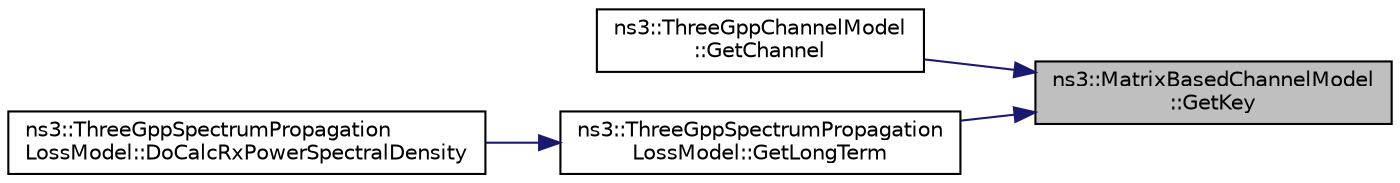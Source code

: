 digraph "ns3::MatrixBasedChannelModel::GetKey"
{
 // LATEX_PDF_SIZE
  edge [fontname="Helvetica",fontsize="10",labelfontname="Helvetica",labelfontsize="10"];
  node [fontname="Helvetica",fontsize="10",shape=record];
  rankdir="RL";
  Node1 [label="ns3::MatrixBasedChannelModel\l::GetKey",height=0.2,width=0.4,color="black", fillcolor="grey75", style="filled", fontcolor="black",tooltip="Calculate the channel key using the Cantor function."];
  Node1 -> Node2 [dir="back",color="midnightblue",fontsize="10",style="solid",fontname="Helvetica"];
  Node2 [label="ns3::ThreeGppChannelModel\l::GetChannel",height=0.2,width=0.4,color="black", fillcolor="white", style="filled",URL="$classns3_1_1_three_gpp_channel_model.html#a5a406c78416046c228d628935b8ef0f8",tooltip="Looks for the channel matrix associated to the aMob and bMob pair in m_channelMap."];
  Node1 -> Node3 [dir="back",color="midnightblue",fontsize="10",style="solid",fontname="Helvetica"];
  Node3 [label="ns3::ThreeGppSpectrumPropagation\lLossModel::GetLongTerm",height=0.2,width=0.4,color="black", fillcolor="white", style="filled",URL="$classns3_1_1_three_gpp_spectrum_propagation_loss_model.html#a1394cf5856841e8a6f91e3d623a6fcdb",tooltip="Looks for the long term component in m_longTermMap."];
  Node3 -> Node4 [dir="back",color="midnightblue",fontsize="10",style="solid",fontname="Helvetica"];
  Node4 [label="ns3::ThreeGppSpectrumPropagation\lLossModel::DoCalcRxPowerSpectralDensity",height=0.2,width=0.4,color="black", fillcolor="white", style="filled",URL="$classns3_1_1_three_gpp_spectrum_propagation_loss_model.html#af4115f4fb10701dabbd364be8b49e913",tooltip="Computes the received PSD."];
}
